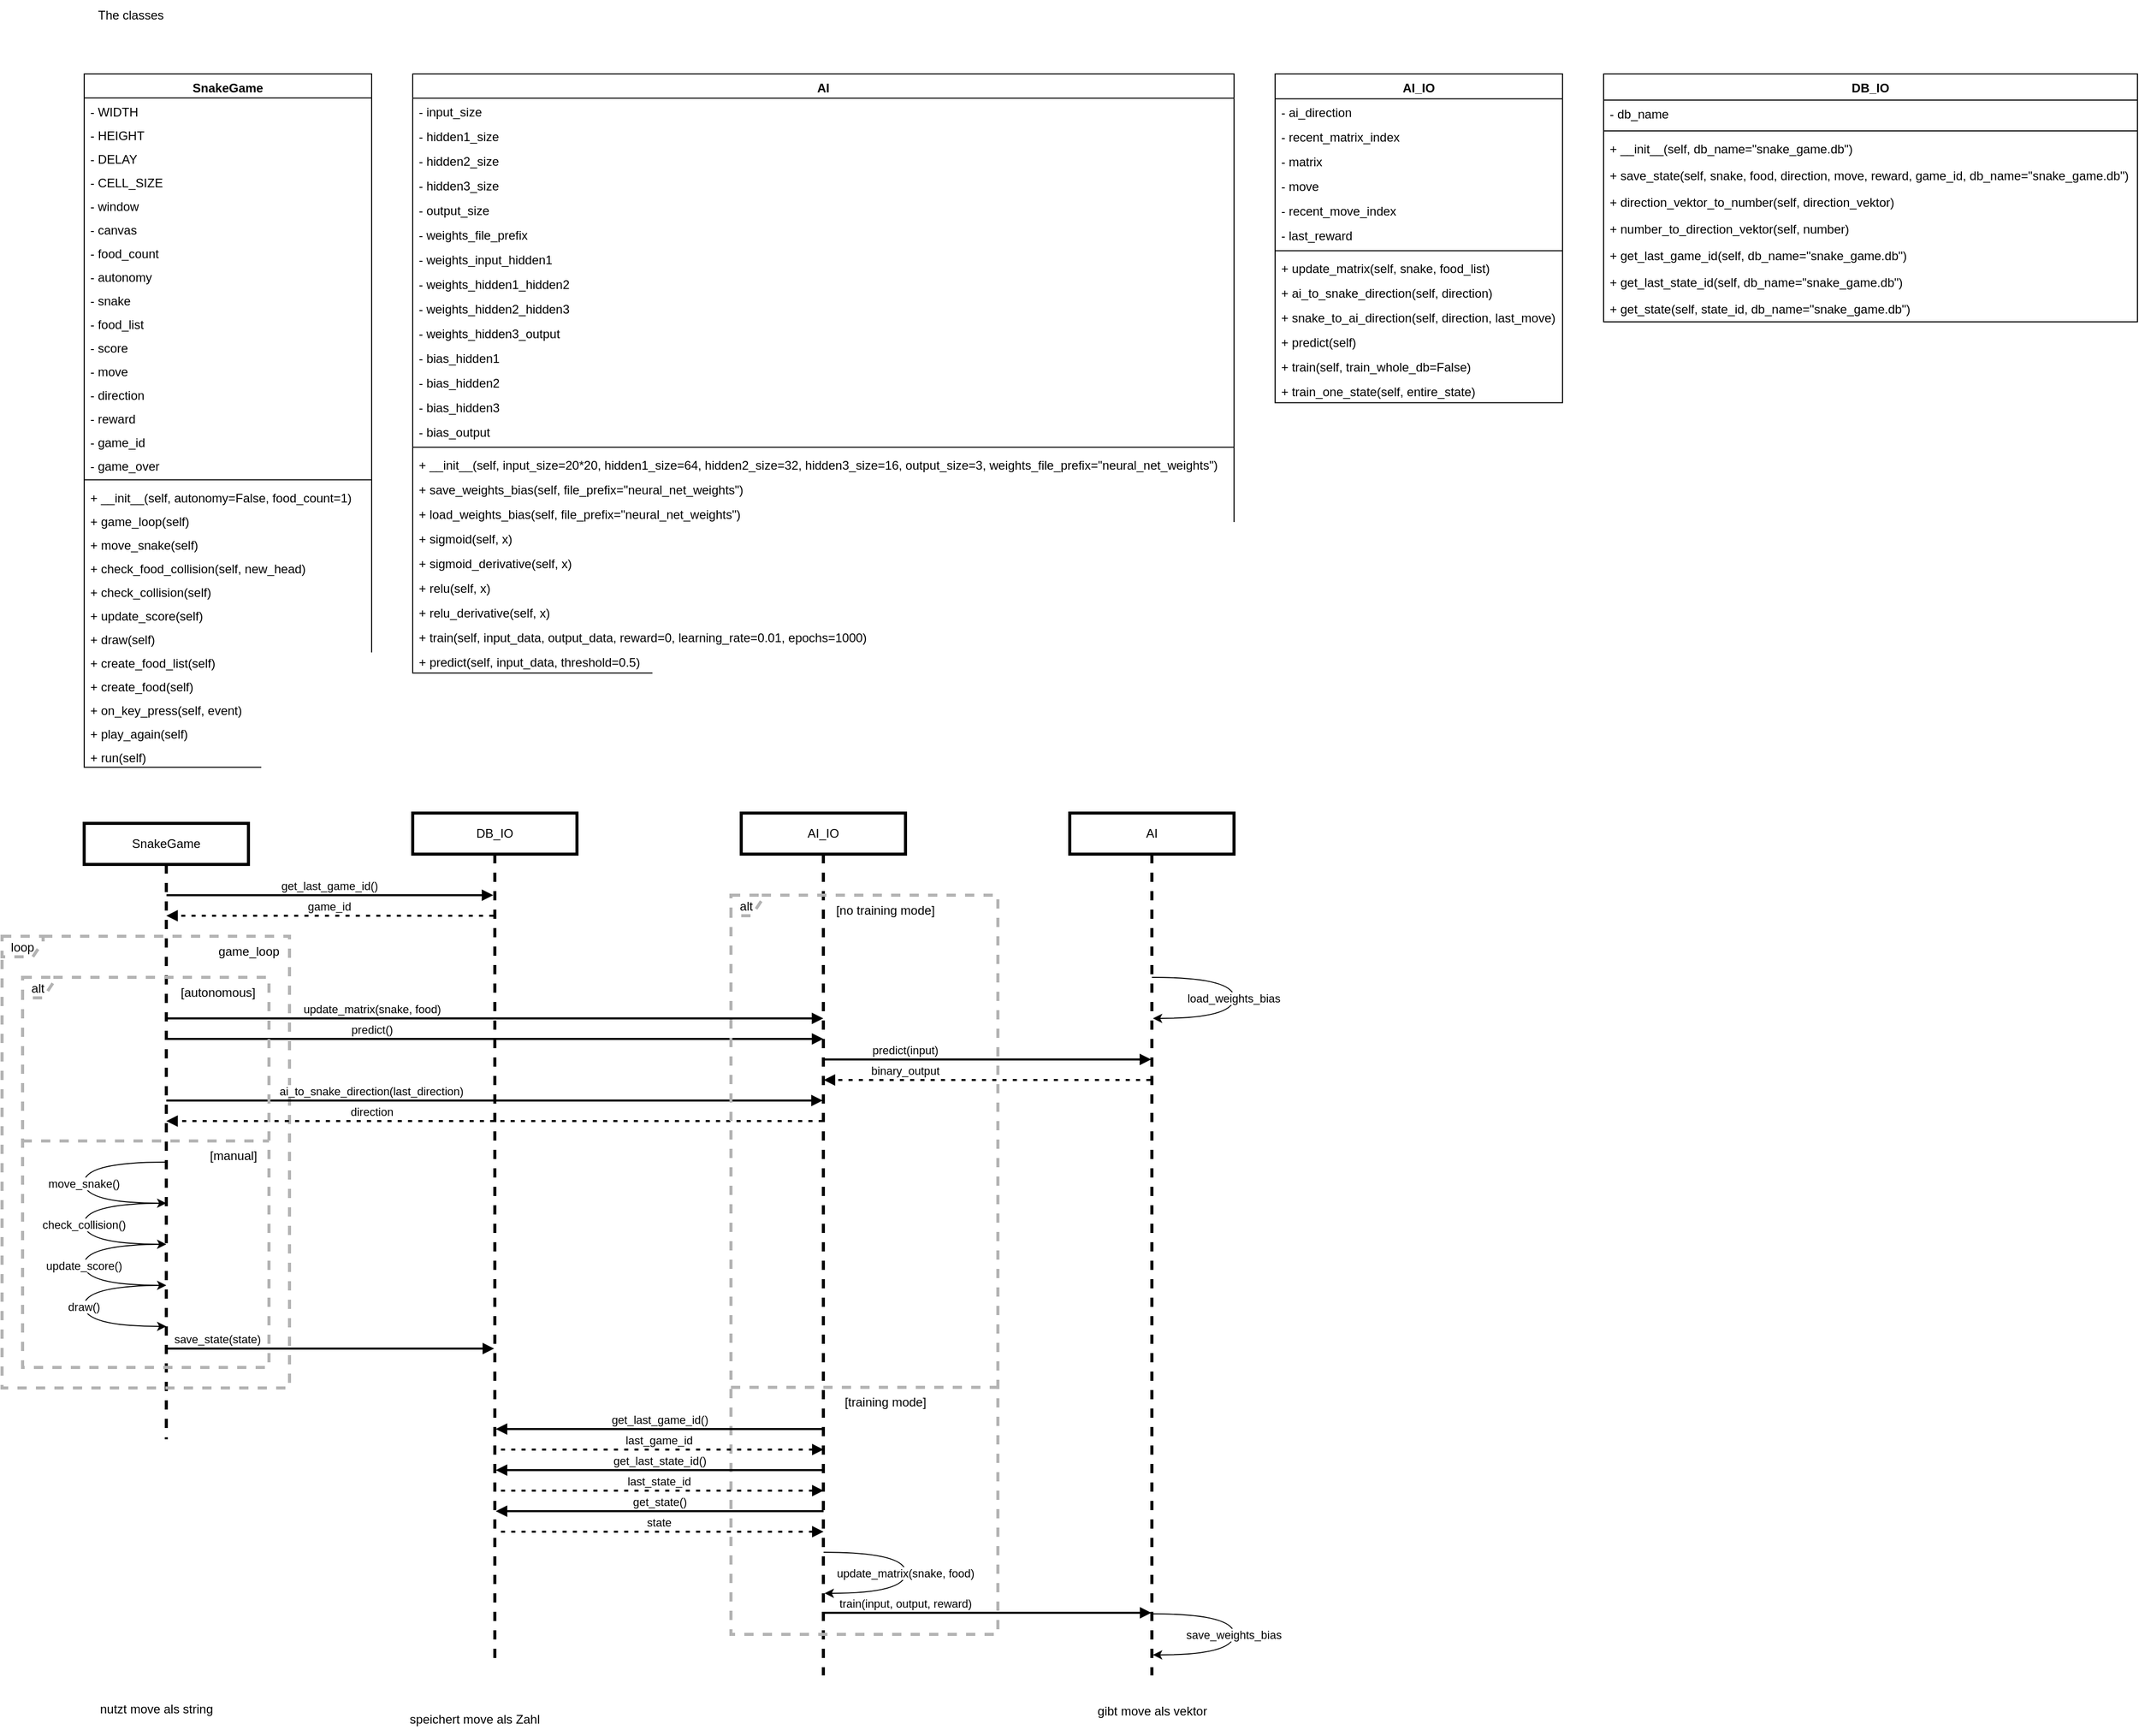<mxfile version="22.1.11" type="device">
  <diagram name="Seite-1" id="gXSheJtJWGZUuVAsQEZ-">
    <mxGraphModel dx="1875" dy="569" grid="1" gridSize="10" guides="1" tooltips="1" connect="1" arrows="1" fold="1" page="0" pageScale="1" pageWidth="827" pageHeight="1169" math="0" shadow="0">
      <root>
        <mxCell id="0" />
        <mxCell id="1" parent="0" />
        <mxCell id="kkujlkAoXYbxFfEsLOq8-10" value="SnakeGame" style="swimlane;fontStyle=1;align=center;verticalAlign=top;childLayout=stackLayout;horizontal=1;startSize=23.431;horizontalStack=0;resizeParent=1;resizeParentMax=0;resizeLast=0;collapsible=0;marginBottom=0;" vertex="1" parent="1">
          <mxGeometry x="280" y="560" width="280" height="675.431" as="geometry" />
        </mxCell>
        <mxCell id="kkujlkAoXYbxFfEsLOq8-11" value="- WIDTH" style="text;strokeColor=none;fillColor=none;align=left;verticalAlign=top;spacingLeft=4;spacingRight=4;overflow=hidden;rotatable=0;points=[[0,0.5],[1,0.5]];portConstraint=eastwest;" vertex="1" parent="kkujlkAoXYbxFfEsLOq8-10">
          <mxGeometry y="23.431" width="280" height="23" as="geometry" />
        </mxCell>
        <mxCell id="kkujlkAoXYbxFfEsLOq8-12" value="- HEIGHT" style="text;strokeColor=none;fillColor=none;align=left;verticalAlign=top;spacingLeft=4;spacingRight=4;overflow=hidden;rotatable=0;points=[[0,0.5],[1,0.5]];portConstraint=eastwest;" vertex="1" parent="kkujlkAoXYbxFfEsLOq8-10">
          <mxGeometry y="46.431" width="280" height="23" as="geometry" />
        </mxCell>
        <mxCell id="kkujlkAoXYbxFfEsLOq8-13" value="- DELAY" style="text;strokeColor=none;fillColor=none;align=left;verticalAlign=top;spacingLeft=4;spacingRight=4;overflow=hidden;rotatable=0;points=[[0,0.5],[1,0.5]];portConstraint=eastwest;" vertex="1" parent="kkujlkAoXYbxFfEsLOq8-10">
          <mxGeometry y="69.431" width="280" height="23" as="geometry" />
        </mxCell>
        <mxCell id="kkujlkAoXYbxFfEsLOq8-14" value="- CELL_SIZE" style="text;strokeColor=none;fillColor=none;align=left;verticalAlign=top;spacingLeft=4;spacingRight=4;overflow=hidden;rotatable=0;points=[[0,0.5],[1,0.5]];portConstraint=eastwest;" vertex="1" parent="kkujlkAoXYbxFfEsLOq8-10">
          <mxGeometry y="92.431" width="280" height="23" as="geometry" />
        </mxCell>
        <mxCell id="kkujlkAoXYbxFfEsLOq8-15" value="- window" style="text;strokeColor=none;fillColor=none;align=left;verticalAlign=top;spacingLeft=4;spacingRight=4;overflow=hidden;rotatable=0;points=[[0,0.5],[1,0.5]];portConstraint=eastwest;" vertex="1" parent="kkujlkAoXYbxFfEsLOq8-10">
          <mxGeometry y="115.431" width="280" height="23" as="geometry" />
        </mxCell>
        <mxCell id="kkujlkAoXYbxFfEsLOq8-16" value="- canvas" style="text;strokeColor=none;fillColor=none;align=left;verticalAlign=top;spacingLeft=4;spacingRight=4;overflow=hidden;rotatable=0;points=[[0,0.5],[1,0.5]];portConstraint=eastwest;" vertex="1" parent="kkujlkAoXYbxFfEsLOq8-10">
          <mxGeometry y="138.431" width="280" height="23" as="geometry" />
        </mxCell>
        <mxCell id="kkujlkAoXYbxFfEsLOq8-17" value="- food_count" style="text;strokeColor=none;fillColor=none;align=left;verticalAlign=top;spacingLeft=4;spacingRight=4;overflow=hidden;rotatable=0;points=[[0,0.5],[1,0.5]];portConstraint=eastwest;" vertex="1" parent="kkujlkAoXYbxFfEsLOq8-10">
          <mxGeometry y="161.431" width="280" height="23" as="geometry" />
        </mxCell>
        <mxCell id="kkujlkAoXYbxFfEsLOq8-18" value="- autonomy" style="text;strokeColor=none;fillColor=none;align=left;verticalAlign=top;spacingLeft=4;spacingRight=4;overflow=hidden;rotatable=0;points=[[0,0.5],[1,0.5]];portConstraint=eastwest;" vertex="1" parent="kkujlkAoXYbxFfEsLOq8-10">
          <mxGeometry y="184.431" width="280" height="23" as="geometry" />
        </mxCell>
        <mxCell id="kkujlkAoXYbxFfEsLOq8-19" value="- snake" style="text;strokeColor=none;fillColor=none;align=left;verticalAlign=top;spacingLeft=4;spacingRight=4;overflow=hidden;rotatable=0;points=[[0,0.5],[1,0.5]];portConstraint=eastwest;" vertex="1" parent="kkujlkAoXYbxFfEsLOq8-10">
          <mxGeometry y="207.431" width="280" height="23" as="geometry" />
        </mxCell>
        <mxCell id="kkujlkAoXYbxFfEsLOq8-20" value="- food_list" style="text;strokeColor=none;fillColor=none;align=left;verticalAlign=top;spacingLeft=4;spacingRight=4;overflow=hidden;rotatable=0;points=[[0,0.5],[1,0.5]];portConstraint=eastwest;" vertex="1" parent="kkujlkAoXYbxFfEsLOq8-10">
          <mxGeometry y="230.431" width="280" height="23" as="geometry" />
        </mxCell>
        <mxCell id="kkujlkAoXYbxFfEsLOq8-21" value="- score" style="text;strokeColor=none;fillColor=none;align=left;verticalAlign=top;spacingLeft=4;spacingRight=4;overflow=hidden;rotatable=0;points=[[0,0.5],[1,0.5]];portConstraint=eastwest;" vertex="1" parent="kkujlkAoXYbxFfEsLOq8-10">
          <mxGeometry y="253.431" width="280" height="23" as="geometry" />
        </mxCell>
        <mxCell id="kkujlkAoXYbxFfEsLOq8-22" value="- move" style="text;strokeColor=none;fillColor=none;align=left;verticalAlign=top;spacingLeft=4;spacingRight=4;overflow=hidden;rotatable=0;points=[[0,0.5],[1,0.5]];portConstraint=eastwest;" vertex="1" parent="kkujlkAoXYbxFfEsLOq8-10">
          <mxGeometry y="276.431" width="280" height="23" as="geometry" />
        </mxCell>
        <mxCell id="kkujlkAoXYbxFfEsLOq8-23" value="- direction" style="text;strokeColor=none;fillColor=none;align=left;verticalAlign=top;spacingLeft=4;spacingRight=4;overflow=hidden;rotatable=0;points=[[0,0.5],[1,0.5]];portConstraint=eastwest;" vertex="1" parent="kkujlkAoXYbxFfEsLOq8-10">
          <mxGeometry y="299.431" width="280" height="23" as="geometry" />
        </mxCell>
        <mxCell id="kkujlkAoXYbxFfEsLOq8-24" value="- reward" style="text;strokeColor=none;fillColor=none;align=left;verticalAlign=top;spacingLeft=4;spacingRight=4;overflow=hidden;rotatable=0;points=[[0,0.5],[1,0.5]];portConstraint=eastwest;" vertex="1" parent="kkujlkAoXYbxFfEsLOq8-10">
          <mxGeometry y="322.431" width="280" height="23" as="geometry" />
        </mxCell>
        <mxCell id="kkujlkAoXYbxFfEsLOq8-25" value="- game_id" style="text;strokeColor=none;fillColor=none;align=left;verticalAlign=top;spacingLeft=4;spacingRight=4;overflow=hidden;rotatable=0;points=[[0,0.5],[1,0.5]];portConstraint=eastwest;" vertex="1" parent="kkujlkAoXYbxFfEsLOq8-10">
          <mxGeometry y="345.431" width="280" height="23" as="geometry" />
        </mxCell>
        <mxCell id="kkujlkAoXYbxFfEsLOq8-26" value="- game_over" style="text;strokeColor=none;fillColor=none;align=left;verticalAlign=top;spacingLeft=4;spacingRight=4;overflow=hidden;rotatable=0;points=[[0,0.5],[1,0.5]];portConstraint=eastwest;" vertex="1" parent="kkujlkAoXYbxFfEsLOq8-10">
          <mxGeometry y="368.431" width="280" height="23" as="geometry" />
        </mxCell>
        <mxCell id="kkujlkAoXYbxFfEsLOq8-27" style="line;strokeWidth=1;fillColor=none;align=left;verticalAlign=middle;spacingTop=-1;spacingLeft=3;spacingRight=3;rotatable=0;labelPosition=right;points=[];portConstraint=eastwest;strokeColor=inherit;" vertex="1" parent="kkujlkAoXYbxFfEsLOq8-10">
          <mxGeometry y="391.431" width="280" height="8" as="geometry" />
        </mxCell>
        <mxCell id="kkujlkAoXYbxFfEsLOq8-28" value="+ __init__(self, autonomy=False, food_count=1)" style="text;strokeColor=none;fillColor=none;align=left;verticalAlign=top;spacingLeft=4;spacingRight=4;overflow=hidden;rotatable=0;points=[[0,0.5],[1,0.5]];portConstraint=eastwest;" vertex="1" parent="kkujlkAoXYbxFfEsLOq8-10">
          <mxGeometry y="399.431" width="280" height="23" as="geometry" />
        </mxCell>
        <mxCell id="kkujlkAoXYbxFfEsLOq8-29" value="+ game_loop(self)" style="text;strokeColor=none;fillColor=none;align=left;verticalAlign=top;spacingLeft=4;spacingRight=4;overflow=hidden;rotatable=0;points=[[0,0.5],[1,0.5]];portConstraint=eastwest;" vertex="1" parent="kkujlkAoXYbxFfEsLOq8-10">
          <mxGeometry y="422.431" width="280" height="23" as="geometry" />
        </mxCell>
        <mxCell id="kkujlkAoXYbxFfEsLOq8-30" value="+ move_snake(self)" style="text;strokeColor=none;fillColor=none;align=left;verticalAlign=top;spacingLeft=4;spacingRight=4;overflow=hidden;rotatable=0;points=[[0,0.5],[1,0.5]];portConstraint=eastwest;" vertex="1" parent="kkujlkAoXYbxFfEsLOq8-10">
          <mxGeometry y="445.431" width="280" height="23" as="geometry" />
        </mxCell>
        <mxCell id="kkujlkAoXYbxFfEsLOq8-31" value="+ check_food_collision(self, new_head)" style="text;strokeColor=none;fillColor=none;align=left;verticalAlign=top;spacingLeft=4;spacingRight=4;overflow=hidden;rotatable=0;points=[[0,0.5],[1,0.5]];portConstraint=eastwest;" vertex="1" parent="kkujlkAoXYbxFfEsLOq8-10">
          <mxGeometry y="468.431" width="280" height="23" as="geometry" />
        </mxCell>
        <mxCell id="kkujlkAoXYbxFfEsLOq8-32" value="+ check_collision(self)" style="text;strokeColor=none;fillColor=none;align=left;verticalAlign=top;spacingLeft=4;spacingRight=4;overflow=hidden;rotatable=0;points=[[0,0.5],[1,0.5]];portConstraint=eastwest;" vertex="1" parent="kkujlkAoXYbxFfEsLOq8-10">
          <mxGeometry y="491.431" width="280" height="23" as="geometry" />
        </mxCell>
        <mxCell id="kkujlkAoXYbxFfEsLOq8-33" value="+ update_score(self)" style="text;strokeColor=none;fillColor=none;align=left;verticalAlign=top;spacingLeft=4;spacingRight=4;overflow=hidden;rotatable=0;points=[[0,0.5],[1,0.5]];portConstraint=eastwest;" vertex="1" parent="kkujlkAoXYbxFfEsLOq8-10">
          <mxGeometry y="514.431" width="280" height="23" as="geometry" />
        </mxCell>
        <mxCell id="kkujlkAoXYbxFfEsLOq8-34" value="+ draw(self)" style="text;strokeColor=none;fillColor=none;align=left;verticalAlign=top;spacingLeft=4;spacingRight=4;overflow=hidden;rotatable=0;points=[[0,0.5],[1,0.5]];portConstraint=eastwest;" vertex="1" parent="kkujlkAoXYbxFfEsLOq8-10">
          <mxGeometry y="537.431" width="280" height="23" as="geometry" />
        </mxCell>
        <mxCell id="kkujlkAoXYbxFfEsLOq8-35" value="+ create_food_list(self)" style="text;strokeColor=none;fillColor=none;align=left;verticalAlign=top;spacingLeft=4;spacingRight=4;overflow=hidden;rotatable=0;points=[[0,0.5],[1,0.5]];portConstraint=eastwest;" vertex="1" parent="kkujlkAoXYbxFfEsLOq8-10">
          <mxGeometry y="560.431" width="280" height="23" as="geometry" />
        </mxCell>
        <mxCell id="kkujlkAoXYbxFfEsLOq8-36" value="+ create_food(self)" style="text;strokeColor=none;fillColor=none;align=left;verticalAlign=top;spacingLeft=4;spacingRight=4;overflow=hidden;rotatable=0;points=[[0,0.5],[1,0.5]];portConstraint=eastwest;" vertex="1" parent="kkujlkAoXYbxFfEsLOq8-10">
          <mxGeometry y="583.431" width="280" height="23" as="geometry" />
        </mxCell>
        <mxCell id="kkujlkAoXYbxFfEsLOq8-37" value="+ on_key_press(self, event)" style="text;strokeColor=none;fillColor=none;align=left;verticalAlign=top;spacingLeft=4;spacingRight=4;overflow=hidden;rotatable=0;points=[[0,0.5],[1,0.5]];portConstraint=eastwest;" vertex="1" parent="kkujlkAoXYbxFfEsLOq8-10">
          <mxGeometry y="606.431" width="280" height="23" as="geometry" />
        </mxCell>
        <mxCell id="kkujlkAoXYbxFfEsLOq8-38" value="+ play_again(self)" style="text;strokeColor=none;fillColor=none;align=left;verticalAlign=top;spacingLeft=4;spacingRight=4;overflow=hidden;rotatable=0;points=[[0,0.5],[1,0.5]];portConstraint=eastwest;" vertex="1" parent="kkujlkAoXYbxFfEsLOq8-10">
          <mxGeometry y="629.431" width="280" height="23" as="geometry" />
        </mxCell>
        <mxCell id="kkujlkAoXYbxFfEsLOq8-39" value="+ run(self)" style="text;strokeColor=none;fillColor=none;align=left;verticalAlign=top;spacingLeft=4;spacingRight=4;overflow=hidden;rotatable=0;points=[[0,0.5],[1,0.5]];portConstraint=eastwest;" vertex="1" parent="kkujlkAoXYbxFfEsLOq8-10">
          <mxGeometry y="652.431" width="280" height="23" as="geometry" />
        </mxCell>
        <mxCell id="kkujlkAoXYbxFfEsLOq8-40" value="AI" style="swimlane;fontStyle=1;align=center;verticalAlign=top;childLayout=stackLayout;horizontal=1;startSize=23.625;horizontalStack=0;resizeParent=1;resizeParentMax=0;resizeLast=0;collapsible=0;marginBottom=0;" vertex="1" parent="1">
          <mxGeometry x="600" y="560" width="800" height="583.625" as="geometry" />
        </mxCell>
        <mxCell id="kkujlkAoXYbxFfEsLOq8-41" value="- input_size" style="text;strokeColor=none;fillColor=none;align=left;verticalAlign=top;spacingLeft=4;spacingRight=4;overflow=hidden;rotatable=0;points=[[0,0.5],[1,0.5]];portConstraint=eastwest;" vertex="1" parent="kkujlkAoXYbxFfEsLOq8-40">
          <mxGeometry y="23.625" width="800" height="24" as="geometry" />
        </mxCell>
        <mxCell id="kkujlkAoXYbxFfEsLOq8-42" value="- hidden1_size" style="text;strokeColor=none;fillColor=none;align=left;verticalAlign=top;spacingLeft=4;spacingRight=4;overflow=hidden;rotatable=0;points=[[0,0.5],[1,0.5]];portConstraint=eastwest;" vertex="1" parent="kkujlkAoXYbxFfEsLOq8-40">
          <mxGeometry y="47.625" width="800" height="24" as="geometry" />
        </mxCell>
        <mxCell id="kkujlkAoXYbxFfEsLOq8-43" value="- hidden2_size" style="text;strokeColor=none;fillColor=none;align=left;verticalAlign=top;spacingLeft=4;spacingRight=4;overflow=hidden;rotatable=0;points=[[0,0.5],[1,0.5]];portConstraint=eastwest;" vertex="1" parent="kkujlkAoXYbxFfEsLOq8-40">
          <mxGeometry y="71.625" width="800" height="24" as="geometry" />
        </mxCell>
        <mxCell id="kkujlkAoXYbxFfEsLOq8-44" value="- hidden3_size" style="text;strokeColor=none;fillColor=none;align=left;verticalAlign=top;spacingLeft=4;spacingRight=4;overflow=hidden;rotatable=0;points=[[0,0.5],[1,0.5]];portConstraint=eastwest;" vertex="1" parent="kkujlkAoXYbxFfEsLOq8-40">
          <mxGeometry y="95.625" width="800" height="24" as="geometry" />
        </mxCell>
        <mxCell id="kkujlkAoXYbxFfEsLOq8-45" value="- output_size" style="text;strokeColor=none;fillColor=none;align=left;verticalAlign=top;spacingLeft=4;spacingRight=4;overflow=hidden;rotatable=0;points=[[0,0.5],[1,0.5]];portConstraint=eastwest;" vertex="1" parent="kkujlkAoXYbxFfEsLOq8-40">
          <mxGeometry y="119.625" width="800" height="24" as="geometry" />
        </mxCell>
        <mxCell id="kkujlkAoXYbxFfEsLOq8-46" value="- weights_file_prefix" style="text;strokeColor=none;fillColor=none;align=left;verticalAlign=top;spacingLeft=4;spacingRight=4;overflow=hidden;rotatable=0;points=[[0,0.5],[1,0.5]];portConstraint=eastwest;" vertex="1" parent="kkujlkAoXYbxFfEsLOq8-40">
          <mxGeometry y="143.625" width="800" height="24" as="geometry" />
        </mxCell>
        <mxCell id="kkujlkAoXYbxFfEsLOq8-47" value="- weights_input_hidden1" style="text;strokeColor=none;fillColor=none;align=left;verticalAlign=top;spacingLeft=4;spacingRight=4;overflow=hidden;rotatable=0;points=[[0,0.5],[1,0.5]];portConstraint=eastwest;" vertex="1" parent="kkujlkAoXYbxFfEsLOq8-40">
          <mxGeometry y="167.625" width="800" height="24" as="geometry" />
        </mxCell>
        <mxCell id="kkujlkAoXYbxFfEsLOq8-48" value="- weights_hidden1_hidden2" style="text;strokeColor=none;fillColor=none;align=left;verticalAlign=top;spacingLeft=4;spacingRight=4;overflow=hidden;rotatable=0;points=[[0,0.5],[1,0.5]];portConstraint=eastwest;" vertex="1" parent="kkujlkAoXYbxFfEsLOq8-40">
          <mxGeometry y="191.625" width="800" height="24" as="geometry" />
        </mxCell>
        <mxCell id="kkujlkAoXYbxFfEsLOq8-49" value="- weights_hidden2_hidden3" style="text;strokeColor=none;fillColor=none;align=left;verticalAlign=top;spacingLeft=4;spacingRight=4;overflow=hidden;rotatable=0;points=[[0,0.5],[1,0.5]];portConstraint=eastwest;" vertex="1" parent="kkujlkAoXYbxFfEsLOq8-40">
          <mxGeometry y="215.625" width="800" height="24" as="geometry" />
        </mxCell>
        <mxCell id="kkujlkAoXYbxFfEsLOq8-50" value="- weights_hidden3_output" style="text;strokeColor=none;fillColor=none;align=left;verticalAlign=top;spacingLeft=4;spacingRight=4;overflow=hidden;rotatable=0;points=[[0,0.5],[1,0.5]];portConstraint=eastwest;" vertex="1" parent="kkujlkAoXYbxFfEsLOq8-40">
          <mxGeometry y="239.625" width="800" height="24" as="geometry" />
        </mxCell>
        <mxCell id="kkujlkAoXYbxFfEsLOq8-51" value="- bias_hidden1" style="text;strokeColor=none;fillColor=none;align=left;verticalAlign=top;spacingLeft=4;spacingRight=4;overflow=hidden;rotatable=0;points=[[0,0.5],[1,0.5]];portConstraint=eastwest;" vertex="1" parent="kkujlkAoXYbxFfEsLOq8-40">
          <mxGeometry y="263.625" width="800" height="24" as="geometry" />
        </mxCell>
        <mxCell id="kkujlkAoXYbxFfEsLOq8-52" value="- bias_hidden2" style="text;strokeColor=none;fillColor=none;align=left;verticalAlign=top;spacingLeft=4;spacingRight=4;overflow=hidden;rotatable=0;points=[[0,0.5],[1,0.5]];portConstraint=eastwest;" vertex="1" parent="kkujlkAoXYbxFfEsLOq8-40">
          <mxGeometry y="287.625" width="800" height="24" as="geometry" />
        </mxCell>
        <mxCell id="kkujlkAoXYbxFfEsLOq8-53" value="- bias_hidden3" style="text;strokeColor=none;fillColor=none;align=left;verticalAlign=top;spacingLeft=4;spacingRight=4;overflow=hidden;rotatable=0;points=[[0,0.5],[1,0.5]];portConstraint=eastwest;" vertex="1" parent="kkujlkAoXYbxFfEsLOq8-40">
          <mxGeometry y="311.625" width="800" height="24" as="geometry" />
        </mxCell>
        <mxCell id="kkujlkAoXYbxFfEsLOq8-54" value="- bias_output" style="text;strokeColor=none;fillColor=none;align=left;verticalAlign=top;spacingLeft=4;spacingRight=4;overflow=hidden;rotatable=0;points=[[0,0.5],[1,0.5]];portConstraint=eastwest;" vertex="1" parent="kkujlkAoXYbxFfEsLOq8-40">
          <mxGeometry y="335.625" width="800" height="24" as="geometry" />
        </mxCell>
        <mxCell id="kkujlkAoXYbxFfEsLOq8-55" style="line;strokeWidth=1;fillColor=none;align=left;verticalAlign=middle;spacingTop=-1;spacingLeft=3;spacingRight=3;rotatable=0;labelPosition=right;points=[];portConstraint=eastwest;strokeColor=inherit;" vertex="1" parent="kkujlkAoXYbxFfEsLOq8-40">
          <mxGeometry y="359.625" width="800" height="8" as="geometry" />
        </mxCell>
        <mxCell id="kkujlkAoXYbxFfEsLOq8-56" value="+ __init__(self, input_size=20*20, hidden1_size=64, hidden2_size=32, hidden3_size=16, output_size=3, weights_file_prefix=&quot;neural_net_weights&quot;)" style="text;strokeColor=none;fillColor=none;align=left;verticalAlign=top;spacingLeft=4;spacingRight=4;overflow=hidden;rotatable=0;points=[[0,0.5],[1,0.5]];portConstraint=eastwest;" vertex="1" parent="kkujlkAoXYbxFfEsLOq8-40">
          <mxGeometry y="367.625" width="800" height="24" as="geometry" />
        </mxCell>
        <mxCell id="kkujlkAoXYbxFfEsLOq8-57" value="+ save_weights_bias(self, file_prefix=&quot;neural_net_weights&quot;)" style="text;strokeColor=none;fillColor=none;align=left;verticalAlign=top;spacingLeft=4;spacingRight=4;overflow=hidden;rotatable=0;points=[[0,0.5],[1,0.5]];portConstraint=eastwest;" vertex="1" parent="kkujlkAoXYbxFfEsLOq8-40">
          <mxGeometry y="391.625" width="800" height="24" as="geometry" />
        </mxCell>
        <mxCell id="kkujlkAoXYbxFfEsLOq8-58" value="+ load_weights_bias(self, file_prefix=&quot;neural_net_weights&quot;)" style="text;strokeColor=none;fillColor=none;align=left;verticalAlign=top;spacingLeft=4;spacingRight=4;overflow=hidden;rotatable=0;points=[[0,0.5],[1,0.5]];portConstraint=eastwest;" vertex="1" parent="kkujlkAoXYbxFfEsLOq8-40">
          <mxGeometry y="415.625" width="800" height="24" as="geometry" />
        </mxCell>
        <mxCell id="kkujlkAoXYbxFfEsLOq8-59" value="+ sigmoid(self, x)" style="text;strokeColor=none;fillColor=none;align=left;verticalAlign=top;spacingLeft=4;spacingRight=4;overflow=hidden;rotatable=0;points=[[0,0.5],[1,0.5]];portConstraint=eastwest;" vertex="1" parent="kkujlkAoXYbxFfEsLOq8-40">
          <mxGeometry y="439.625" width="800" height="24" as="geometry" />
        </mxCell>
        <mxCell id="kkujlkAoXYbxFfEsLOq8-60" value="+ sigmoid_derivative(self, x)" style="text;strokeColor=none;fillColor=none;align=left;verticalAlign=top;spacingLeft=4;spacingRight=4;overflow=hidden;rotatable=0;points=[[0,0.5],[1,0.5]];portConstraint=eastwest;" vertex="1" parent="kkujlkAoXYbxFfEsLOq8-40">
          <mxGeometry y="463.625" width="800" height="24" as="geometry" />
        </mxCell>
        <mxCell id="kkujlkAoXYbxFfEsLOq8-61" value="+ relu(self, x)" style="text;strokeColor=none;fillColor=none;align=left;verticalAlign=top;spacingLeft=4;spacingRight=4;overflow=hidden;rotatable=0;points=[[0,0.5],[1,0.5]];portConstraint=eastwest;" vertex="1" parent="kkujlkAoXYbxFfEsLOq8-40">
          <mxGeometry y="487.625" width="800" height="24" as="geometry" />
        </mxCell>
        <mxCell id="kkujlkAoXYbxFfEsLOq8-62" value="+ relu_derivative(self, x)" style="text;strokeColor=none;fillColor=none;align=left;verticalAlign=top;spacingLeft=4;spacingRight=4;overflow=hidden;rotatable=0;points=[[0,0.5],[1,0.5]];portConstraint=eastwest;" vertex="1" parent="kkujlkAoXYbxFfEsLOq8-40">
          <mxGeometry y="511.625" width="800" height="24" as="geometry" />
        </mxCell>
        <mxCell id="kkujlkAoXYbxFfEsLOq8-63" value="+ train(self, input_data, output_data, reward=0, learning_rate=0.01, epochs=1000)" style="text;strokeColor=none;fillColor=none;align=left;verticalAlign=top;spacingLeft=4;spacingRight=4;overflow=hidden;rotatable=0;points=[[0,0.5],[1,0.5]];portConstraint=eastwest;" vertex="1" parent="kkujlkAoXYbxFfEsLOq8-40">
          <mxGeometry y="535.625" width="800" height="24" as="geometry" />
        </mxCell>
        <mxCell id="kkujlkAoXYbxFfEsLOq8-64" value="+ predict(self, input_data, threshold=0.5)" style="text;strokeColor=none;fillColor=none;align=left;verticalAlign=top;spacingLeft=4;spacingRight=4;overflow=hidden;rotatable=0;points=[[0,0.5],[1,0.5]];portConstraint=eastwest;" vertex="1" parent="kkujlkAoXYbxFfEsLOq8-40">
          <mxGeometry y="559.625" width="800" height="24" as="geometry" />
        </mxCell>
        <mxCell id="kkujlkAoXYbxFfEsLOq8-65" value="AI_IO" style="swimlane;fontStyle=1;align=center;verticalAlign=top;childLayout=stackLayout;horizontal=1;startSize=24.188;horizontalStack=0;resizeParent=1;resizeParentMax=0;resizeLast=0;collapsible=0;marginBottom=0;" vertex="1" parent="1">
          <mxGeometry x="1440" y="560" width="280" height="320.188" as="geometry" />
        </mxCell>
        <mxCell id="kkujlkAoXYbxFfEsLOq8-66" value="- ai_direction" style="text;strokeColor=none;fillColor=none;align=left;verticalAlign=top;spacingLeft=4;spacingRight=4;overflow=hidden;rotatable=0;points=[[0,0.5],[1,0.5]];portConstraint=eastwest;" vertex="1" parent="kkujlkAoXYbxFfEsLOq8-65">
          <mxGeometry y="24.188" width="280" height="24" as="geometry" />
        </mxCell>
        <mxCell id="kkujlkAoXYbxFfEsLOq8-67" value="- recent_matrix_index" style="text;strokeColor=none;fillColor=none;align=left;verticalAlign=top;spacingLeft=4;spacingRight=4;overflow=hidden;rotatable=0;points=[[0,0.5],[1,0.5]];portConstraint=eastwest;" vertex="1" parent="kkujlkAoXYbxFfEsLOq8-65">
          <mxGeometry y="48.188" width="280" height="24" as="geometry" />
        </mxCell>
        <mxCell id="kkujlkAoXYbxFfEsLOq8-68" value="- matrix" style="text;strokeColor=none;fillColor=none;align=left;verticalAlign=top;spacingLeft=4;spacingRight=4;overflow=hidden;rotatable=0;points=[[0,0.5],[1,0.5]];portConstraint=eastwest;" vertex="1" parent="kkujlkAoXYbxFfEsLOq8-65">
          <mxGeometry y="72.188" width="280" height="24" as="geometry" />
        </mxCell>
        <mxCell id="kkujlkAoXYbxFfEsLOq8-69" value="- move" style="text;strokeColor=none;fillColor=none;align=left;verticalAlign=top;spacingLeft=4;spacingRight=4;overflow=hidden;rotatable=0;points=[[0,0.5],[1,0.5]];portConstraint=eastwest;" vertex="1" parent="kkujlkAoXYbxFfEsLOq8-65">
          <mxGeometry y="96.188" width="280" height="24" as="geometry" />
        </mxCell>
        <mxCell id="kkujlkAoXYbxFfEsLOq8-70" value="- recent_move_index" style="text;strokeColor=none;fillColor=none;align=left;verticalAlign=top;spacingLeft=4;spacingRight=4;overflow=hidden;rotatable=0;points=[[0,0.5],[1,0.5]];portConstraint=eastwest;" vertex="1" parent="kkujlkAoXYbxFfEsLOq8-65">
          <mxGeometry y="120.188" width="280" height="24" as="geometry" />
        </mxCell>
        <mxCell id="kkujlkAoXYbxFfEsLOq8-71" value="- last_reward" style="text;strokeColor=none;fillColor=none;align=left;verticalAlign=top;spacingLeft=4;spacingRight=4;overflow=hidden;rotatable=0;points=[[0,0.5],[1,0.5]];portConstraint=eastwest;" vertex="1" parent="kkujlkAoXYbxFfEsLOq8-65">
          <mxGeometry y="144.188" width="280" height="24" as="geometry" />
        </mxCell>
        <mxCell id="kkujlkAoXYbxFfEsLOq8-72" style="line;strokeWidth=1;fillColor=none;align=left;verticalAlign=middle;spacingTop=-1;spacingLeft=3;spacingRight=3;rotatable=0;labelPosition=right;points=[];portConstraint=eastwest;strokeColor=inherit;" vertex="1" parent="kkujlkAoXYbxFfEsLOq8-65">
          <mxGeometry y="168.188" width="280" height="8" as="geometry" />
        </mxCell>
        <mxCell id="kkujlkAoXYbxFfEsLOq8-73" value="+ update_matrix(self, snake, food_list)" style="text;strokeColor=none;fillColor=none;align=left;verticalAlign=top;spacingLeft=4;spacingRight=4;overflow=hidden;rotatable=0;points=[[0,0.5],[1,0.5]];portConstraint=eastwest;" vertex="1" parent="kkujlkAoXYbxFfEsLOq8-65">
          <mxGeometry y="176.188" width="280" height="24" as="geometry" />
        </mxCell>
        <mxCell id="kkujlkAoXYbxFfEsLOq8-75" value="+ ai_to_snake_direction(self, direction)" style="text;strokeColor=none;fillColor=none;align=left;verticalAlign=top;spacingLeft=4;spacingRight=4;overflow=hidden;rotatable=0;points=[[0,0.5],[1,0.5]];portConstraint=eastwest;" vertex="1" parent="kkujlkAoXYbxFfEsLOq8-65">
          <mxGeometry y="200.188" width="280" height="24" as="geometry" />
        </mxCell>
        <mxCell id="kkujlkAoXYbxFfEsLOq8-76" value="+ snake_to_ai_direction(self, direction, last_move)" style="text;strokeColor=none;fillColor=none;align=left;verticalAlign=top;spacingLeft=4;spacingRight=4;overflow=hidden;rotatable=0;points=[[0,0.5],[1,0.5]];portConstraint=eastwest;" vertex="1" parent="kkujlkAoXYbxFfEsLOq8-65">
          <mxGeometry y="224.188" width="280" height="24" as="geometry" />
        </mxCell>
        <mxCell id="kkujlkAoXYbxFfEsLOq8-79" value="+ predict(self)" style="text;strokeColor=none;fillColor=none;align=left;verticalAlign=top;spacingLeft=4;spacingRight=4;overflow=hidden;rotatable=0;points=[[0,0.5],[1,0.5]];portConstraint=eastwest;" vertex="1" parent="kkujlkAoXYbxFfEsLOq8-65">
          <mxGeometry y="248.188" width="280" height="24" as="geometry" />
        </mxCell>
        <mxCell id="kkujlkAoXYbxFfEsLOq8-80" value="+ train(self, train_whole_db=False)" style="text;strokeColor=none;fillColor=none;align=left;verticalAlign=top;spacingLeft=4;spacingRight=4;overflow=hidden;rotatable=0;points=[[0,0.5],[1,0.5]];portConstraint=eastwest;" vertex="1" parent="kkujlkAoXYbxFfEsLOq8-65">
          <mxGeometry y="272.188" width="280" height="24" as="geometry" />
        </mxCell>
        <mxCell id="kkujlkAoXYbxFfEsLOq8-81" value="+ train_one_state(self, entire_state)" style="text;strokeColor=none;fillColor=none;align=left;verticalAlign=top;spacingLeft=4;spacingRight=4;overflow=hidden;rotatable=0;points=[[0,0.5],[1,0.5]];portConstraint=eastwest;" vertex="1" parent="kkujlkAoXYbxFfEsLOq8-65">
          <mxGeometry y="296.188" width="280" height="24" as="geometry" />
        </mxCell>
        <mxCell id="kkujlkAoXYbxFfEsLOq8-82" value="DB_IO" style="swimlane;fontStyle=1;align=center;verticalAlign=top;childLayout=stackLayout;horizontal=1;startSize=25.5;horizontalStack=0;resizeParent=1;resizeParentMax=0;resizeLast=0;collapsible=0;marginBottom=0;" vertex="1" parent="1">
          <mxGeometry x="1760" y="560" width="520" height="241.5" as="geometry" />
        </mxCell>
        <mxCell id="kkujlkAoXYbxFfEsLOq8-83" value="- db_name" style="text;strokeColor=none;fillColor=none;align=left;verticalAlign=top;spacingLeft=4;spacingRight=4;overflow=hidden;rotatable=0;points=[[0,0.5],[1,0.5]];portConstraint=eastwest;" vertex="1" parent="kkujlkAoXYbxFfEsLOq8-82">
          <mxGeometry y="25.5" width="520" height="26" as="geometry" />
        </mxCell>
        <mxCell id="kkujlkAoXYbxFfEsLOq8-84" style="line;strokeWidth=1;fillColor=none;align=left;verticalAlign=middle;spacingTop=-1;spacingLeft=3;spacingRight=3;rotatable=0;labelPosition=right;points=[];portConstraint=eastwest;strokeColor=inherit;" vertex="1" parent="kkujlkAoXYbxFfEsLOq8-82">
          <mxGeometry y="51.5" width="520" height="8" as="geometry" />
        </mxCell>
        <mxCell id="kkujlkAoXYbxFfEsLOq8-85" value="+ __init__(self, db_name=&quot;snake_game.db&quot;)" style="text;strokeColor=none;fillColor=none;align=left;verticalAlign=top;spacingLeft=4;spacingRight=4;overflow=hidden;rotatable=0;points=[[0,0.5],[1,0.5]];portConstraint=eastwest;" vertex="1" parent="kkujlkAoXYbxFfEsLOq8-82">
          <mxGeometry y="59.5" width="520" height="26" as="geometry" />
        </mxCell>
        <mxCell id="kkujlkAoXYbxFfEsLOq8-86" value="+ save_state(self, snake, food, direction, move, reward, game_id, db_name=&quot;snake_game.db&quot;)" style="text;strokeColor=none;fillColor=none;align=left;verticalAlign=top;spacingLeft=4;spacingRight=4;overflow=hidden;rotatable=0;points=[[0,0.5],[1,0.5]];portConstraint=eastwest;" vertex="1" parent="kkujlkAoXYbxFfEsLOq8-82">
          <mxGeometry y="85.5" width="520" height="26" as="geometry" />
        </mxCell>
        <mxCell id="kkujlkAoXYbxFfEsLOq8-87" value="+ direction_vektor_to_number(self, direction_vektor)" style="text;strokeColor=none;fillColor=none;align=left;verticalAlign=top;spacingLeft=4;spacingRight=4;overflow=hidden;rotatable=0;points=[[0,0.5],[1,0.5]];portConstraint=eastwest;" vertex="1" parent="kkujlkAoXYbxFfEsLOq8-82">
          <mxGeometry y="111.5" width="520" height="26" as="geometry" />
        </mxCell>
        <mxCell id="kkujlkAoXYbxFfEsLOq8-88" value="+ number_to_direction_vektor(self, number)" style="text;strokeColor=none;fillColor=none;align=left;verticalAlign=top;spacingLeft=4;spacingRight=4;overflow=hidden;rotatable=0;points=[[0,0.5],[1,0.5]];portConstraint=eastwest;" vertex="1" parent="kkujlkAoXYbxFfEsLOq8-82">
          <mxGeometry y="137.5" width="520" height="26" as="geometry" />
        </mxCell>
        <mxCell id="kkujlkAoXYbxFfEsLOq8-89" value="+ get_last_game_id(self, db_name=&quot;snake_game.db&quot;)" style="text;strokeColor=none;fillColor=none;align=left;verticalAlign=top;spacingLeft=4;spacingRight=4;overflow=hidden;rotatable=0;points=[[0,0.5],[1,0.5]];portConstraint=eastwest;" vertex="1" parent="kkujlkAoXYbxFfEsLOq8-82">
          <mxGeometry y="163.5" width="520" height="26" as="geometry" />
        </mxCell>
        <mxCell id="kkujlkAoXYbxFfEsLOq8-90" value="+ get_last_state_id(self, db_name=&quot;snake_game.db&quot;)" style="text;strokeColor=none;fillColor=none;align=left;verticalAlign=top;spacingLeft=4;spacingRight=4;overflow=hidden;rotatable=0;points=[[0,0.5],[1,0.5]];portConstraint=eastwest;" vertex="1" parent="kkujlkAoXYbxFfEsLOq8-82">
          <mxGeometry y="189.5" width="520" height="26" as="geometry" />
        </mxCell>
        <mxCell id="kkujlkAoXYbxFfEsLOq8-91" value="+ get_state(self, state_id, db_name=&quot;snake_game.db&quot;)" style="text;strokeColor=none;fillColor=none;align=left;verticalAlign=top;spacingLeft=4;spacingRight=4;overflow=hidden;rotatable=0;points=[[0,0.5],[1,0.5]];portConstraint=eastwest;" vertex="1" parent="kkujlkAoXYbxFfEsLOq8-82">
          <mxGeometry y="215.5" width="520" height="26" as="geometry" />
        </mxCell>
        <mxCell id="kkujlkAoXYbxFfEsLOq8-92" value="The classes" style="text;html=1;align=center;verticalAlign=middle;resizable=0;points=[];autosize=1;strokeColor=none;fillColor=none;" vertex="1" parent="1">
          <mxGeometry x="280" y="488" width="90" height="30" as="geometry" />
        </mxCell>
        <mxCell id="kkujlkAoXYbxFfEsLOq8-93" value="SnakeGame" style="shape=umlLifeline;perimeter=lifelinePerimeter;whiteSpace=wrap;container=1;dropTarget=0;collapsible=0;recursiveResize=0;outlineConnect=0;portConstraint=eastwest;newEdgeStyle={&quot;edgeStyle&quot;:&quot;elbowEdgeStyle&quot;,&quot;elbow&quot;:&quot;vertical&quot;,&quot;curved&quot;:0,&quot;rounded&quot;:0};size=40;strokeWidth=3;" vertex="1" parent="1">
          <mxGeometry x="280" y="1290" width="160" height="600" as="geometry" />
        </mxCell>
        <mxCell id="kkujlkAoXYbxFfEsLOq8-94" value="DB_IO" style="shape=umlLifeline;perimeter=lifelinePerimeter;whiteSpace=wrap;container=1;dropTarget=0;collapsible=0;recursiveResize=0;outlineConnect=0;portConstraint=eastwest;newEdgeStyle={&quot;edgeStyle&quot;:&quot;elbowEdgeStyle&quot;,&quot;elbow&quot;:&quot;vertical&quot;,&quot;curved&quot;:0,&quot;rounded&quot;:0};size=40;strokeWidth=3;" vertex="1" parent="1">
          <mxGeometry x="600" y="1280" width="160" height="830" as="geometry" />
        </mxCell>
        <mxCell id="kkujlkAoXYbxFfEsLOq8-95" value="AI_IO" style="shape=umlLifeline;perimeter=lifelinePerimeter;whiteSpace=wrap;container=1;dropTarget=0;collapsible=0;recursiveResize=0;outlineConnect=0;portConstraint=eastwest;newEdgeStyle={&quot;edgeStyle&quot;:&quot;elbowEdgeStyle&quot;,&quot;elbow&quot;:&quot;vertical&quot;,&quot;curved&quot;:0,&quot;rounded&quot;:0};size=40;strokeWidth=3;" vertex="1" parent="1">
          <mxGeometry x="920" y="1280" width="160" height="840" as="geometry" />
        </mxCell>
        <mxCell id="kkujlkAoXYbxFfEsLOq8-98" value="get_last_game_id()" style="verticalAlign=bottom;endArrow=block;edgeStyle=elbowEdgeStyle;elbow=vertical;curved=0;rounded=0;strokeWidth=2;" edge="1" parent="1" target="kkujlkAoXYbxFfEsLOq8-94">
          <mxGeometry relative="1" as="geometry">
            <Array as="points">
              <mxPoint x="494.5" y="1360" />
            </Array>
            <mxPoint x="360.2" y="1360" as="sourcePoint" />
            <mxPoint x="600" y="1360" as="targetPoint" />
          </mxGeometry>
        </mxCell>
        <mxCell id="kkujlkAoXYbxFfEsLOq8-104" value="AI" style="shape=umlLifeline;perimeter=lifelinePerimeter;whiteSpace=wrap;container=1;dropTarget=0;collapsible=0;recursiveResize=0;outlineConnect=0;portConstraint=eastwest;newEdgeStyle={&quot;edgeStyle&quot;:&quot;elbowEdgeStyle&quot;,&quot;elbow&quot;:&quot;vertical&quot;,&quot;curved&quot;:0,&quot;rounded&quot;:0};size=40;strokeWidth=3;" vertex="1" parent="1">
          <mxGeometry x="1240" y="1280" width="160" height="840" as="geometry" />
        </mxCell>
        <mxCell id="kkujlkAoXYbxFfEsLOq8-105" value="game_id" style="verticalAlign=bottom;endArrow=block;edgeStyle=elbowEdgeStyle;elbow=vertical;curved=0;rounded=0;dashed=1;dashPattern=2 3;strokeWidth=2;" edge="1" parent="1" source="kkujlkAoXYbxFfEsLOq8-94">
          <mxGeometry relative="1" as="geometry">
            <Array as="points">
              <mxPoint x="494" y="1380" />
            </Array>
            <mxPoint x="600" y="1380" as="sourcePoint" />
            <mxPoint x="360" y="1380" as="targetPoint" />
          </mxGeometry>
        </mxCell>
        <mxCell id="kkujlkAoXYbxFfEsLOq8-106" value="loop" style="shape=umlFrame;dashed=1;pointerEvents=0;dropTarget=0;strokeColor=#B3B3B3;height=20;width=40;strokeWidth=3;" vertex="1" parent="1">
          <mxGeometry x="200" y="1400" width="280" height="440" as="geometry" />
        </mxCell>
        <mxCell id="kkujlkAoXYbxFfEsLOq8-109" value="save_state(state)" style="verticalAlign=bottom;endArrow=block;edgeStyle=elbowEdgeStyle;elbow=vertical;curved=0;rounded=0;strokeWidth=2;" edge="1" parent="1">
          <mxGeometry x="-0.687" relative="1" as="geometry">
            <Array as="points">
              <mxPoint x="494.3" y="1801.64" />
            </Array>
            <mxPoint x="360.0" y="1801.64" as="sourcePoint" />
            <mxPoint x="679.3" y="1801.64" as="targetPoint" />
            <mxPoint as="offset" />
          </mxGeometry>
        </mxCell>
        <mxCell id="kkujlkAoXYbxFfEsLOq8-110" value="update_matrix(snake, food)" style="verticalAlign=bottom;endArrow=block;edgeStyle=elbowEdgeStyle;elbow=vertical;curved=0;rounded=0;strokeWidth=2;" edge="1" parent="1">
          <mxGeometry x="-0.375" relative="1" as="geometry">
            <Array as="points">
              <mxPoint x="494.95" y="1480" />
            </Array>
            <mxPoint x="360.65" y="1480" as="sourcePoint" />
            <mxPoint x="999.95" y="1480" as="targetPoint" />
            <mxPoint as="offset" />
          </mxGeometry>
        </mxCell>
        <mxCell id="kkujlkAoXYbxFfEsLOq8-111" value="predict()" style="verticalAlign=bottom;endArrow=block;edgeStyle=elbowEdgeStyle;elbow=vertical;curved=0;rounded=0;strokeWidth=2;" edge="1" parent="1">
          <mxGeometry x="-0.375" relative="1" as="geometry">
            <Array as="points">
              <mxPoint x="494.9" y="1500" />
            </Array>
            <mxPoint x="360.6" y="1500" as="sourcePoint" />
            <mxPoint x="1000" y="1500" as="targetPoint" />
            <mxPoint as="offset" />
          </mxGeometry>
        </mxCell>
        <mxCell id="kkujlkAoXYbxFfEsLOq8-114" value="direction" style="verticalAlign=bottom;endArrow=block;edgeStyle=elbowEdgeStyle;elbow=vertical;curved=0;rounded=0;dashed=1;dashPattern=2 3;strokeWidth=2;" edge="1" parent="1">
          <mxGeometry x="0.373" relative="1" as="geometry">
            <Array as="points">
              <mxPoint x="504.3" y="1580" />
            </Array>
            <mxPoint x="999.4" y="1580" as="sourcePoint" />
            <mxPoint x="360" y="1580" as="targetPoint" />
            <mxPoint as="offset" />
          </mxGeometry>
        </mxCell>
        <mxCell id="kkujlkAoXYbxFfEsLOq8-115" value="ai_to_snake_direction(last_direction)" style="verticalAlign=bottom;endArrow=block;edgeStyle=elbowEdgeStyle;elbow=vertical;curved=0;rounded=0;strokeWidth=2;" edge="1" parent="1">
          <mxGeometry x="-0.375" relative="1" as="geometry">
            <Array as="points">
              <mxPoint x="494.3" y="1560" />
            </Array>
            <mxPoint x="360" y="1560" as="sourcePoint" />
            <mxPoint x="999.4" y="1560" as="targetPoint" />
            <mxPoint as="offset" />
          </mxGeometry>
        </mxCell>
        <mxCell id="kkujlkAoXYbxFfEsLOq8-116" value="predict(input)" style="verticalAlign=bottom;endArrow=block;edgeStyle=elbowEdgeStyle;elbow=vertical;curved=0;rounded=0;strokeWidth=2;" edge="1" parent="1">
          <mxGeometry x="-0.499" relative="1" as="geometry">
            <Array as="points">
              <mxPoint x="1134.3" y="1520" />
            </Array>
            <mxPoint x="1000" y="1520" as="sourcePoint" />
            <mxPoint x="1319.3" y="1520" as="targetPoint" />
            <mxPoint as="offset" />
          </mxGeometry>
        </mxCell>
        <mxCell id="kkujlkAoXYbxFfEsLOq8-118" value="binary_output" style="verticalAlign=bottom;endArrow=block;edgeStyle=elbowEdgeStyle;elbow=vertical;curved=0;rounded=0;dashed=1;dashPattern=2 3;strokeWidth=2;" edge="1" parent="1">
          <mxGeometry x="0.499" relative="1" as="geometry">
            <Array as="points">
              <mxPoint x="1144.6" y="1540" />
            </Array>
            <mxPoint x="1318.5" y="1540" as="sourcePoint" />
            <mxPoint x="1000.3" y="1540" as="targetPoint" />
            <mxPoint as="offset" />
          </mxGeometry>
        </mxCell>
        <mxCell id="kkujlkAoXYbxFfEsLOq8-121" value="alt" style="shape=umlFrame;dashed=1;pointerEvents=0;dropTarget=0;strokeColor=#B3B3B3;height=20;width=30;strokeWidth=3;" vertex="1" parent="1">
          <mxGeometry x="910" y="1360" width="260" height="720" as="geometry" />
        </mxCell>
        <mxCell id="kkujlkAoXYbxFfEsLOq8-130" value="[training mode]" style="text;html=1;align=center;verticalAlign=middle;resizable=0;points=[];autosize=1;strokeColor=none;fillColor=none;" vertex="1" parent="1">
          <mxGeometry x="1010" y="1839.41" width="100" height="30" as="geometry" />
        </mxCell>
        <mxCell id="kkujlkAoXYbxFfEsLOq8-131" value="[no training mode]" style="text;html=1;align=center;verticalAlign=middle;resizable=0;points=[];autosize=1;strokeColor=none;fillColor=none;" vertex="1" parent="1">
          <mxGeometry x="1000" y="1360" width="120" height="30" as="geometry" />
        </mxCell>
        <mxCell id="kkujlkAoXYbxFfEsLOq8-123" value="" style="shape=line;dashed=1;whiteSpace=wrap;verticalAlign=top;labelPosition=center;verticalLabelPosition=middle;align=center;strokeColor=#B3B3B3;strokeWidth=3;" vertex="1" parent="1">
          <mxGeometry x="910" y="1830" width="260" height="18.82" as="geometry" />
        </mxCell>
        <mxCell id="kkujlkAoXYbxFfEsLOq8-132" value="get_last_game_id()" style="verticalAlign=bottom;endArrow=none;edgeStyle=elbowEdgeStyle;elbow=vertical;curved=0;rounded=0;startArrow=block;startFill=1;endFill=0;strokeWidth=2;" edge="1" parent="1">
          <mxGeometry x="0.001" relative="1" as="geometry">
            <Array as="points">
              <mxPoint x="815.2" y="1880" />
            </Array>
            <mxPoint x="680.9" y="1880" as="sourcePoint" />
            <mxPoint x="1000.2" y="1880" as="targetPoint" />
            <mxPoint as="offset" />
          </mxGeometry>
        </mxCell>
        <mxCell id="kkujlkAoXYbxFfEsLOq8-134" value="last_game_id" style="verticalAlign=bottom;endArrow=none;edgeStyle=elbowEdgeStyle;elbow=vertical;curved=0;rounded=0;dashed=1;dashPattern=2 3;startArrow=block;startFill=1;endFill=0;strokeWidth=2;" edge="1" parent="1">
          <mxGeometry x="0.001" relative="1" as="geometry">
            <Array as="points">
              <mxPoint x="824.8" y="1900" />
            </Array>
            <mxPoint x="1000.2" y="1900" as="sourcePoint" />
            <mxPoint x="680.5" y="1900" as="targetPoint" />
            <mxPoint as="offset" />
          </mxGeometry>
        </mxCell>
        <mxCell id="kkujlkAoXYbxFfEsLOq8-135" value="get_last_state_id()" style="verticalAlign=bottom;endArrow=none;edgeStyle=elbowEdgeStyle;elbow=vertical;curved=0;rounded=0;startArrow=block;startFill=1;endFill=0;strokeWidth=2;" edge="1" parent="1">
          <mxGeometry x="0.001" relative="1" as="geometry">
            <Array as="points">
              <mxPoint x="815.2" y="1920" />
            </Array>
            <mxPoint x="680.9" y="1920" as="sourcePoint" />
            <mxPoint x="1000.2" y="1920" as="targetPoint" />
            <mxPoint as="offset" />
          </mxGeometry>
        </mxCell>
        <mxCell id="kkujlkAoXYbxFfEsLOq8-136" value="last_state_id" style="verticalAlign=bottom;endArrow=none;edgeStyle=elbowEdgeStyle;elbow=vertical;curved=0;rounded=0;dashed=1;dashPattern=2 3;startArrow=block;startFill=1;endFill=0;strokeWidth=2;" edge="1" parent="1">
          <mxGeometry x="0.001" relative="1" as="geometry">
            <Array as="points">
              <mxPoint x="824.8" y="1940" />
            </Array>
            <mxPoint x="1000.2" y="1940" as="sourcePoint" />
            <mxPoint x="680.5" y="1940" as="targetPoint" />
            <mxPoint as="offset" />
          </mxGeometry>
        </mxCell>
        <mxCell id="kkujlkAoXYbxFfEsLOq8-137" value="get_state()" style="verticalAlign=bottom;endArrow=none;edgeStyle=elbowEdgeStyle;elbow=vertical;curved=0;rounded=0;startArrow=block;startFill=1;endFill=0;strokeWidth=2;" edge="1" parent="1">
          <mxGeometry x="0.001" relative="1" as="geometry">
            <Array as="points">
              <mxPoint x="815.2" y="1960" />
            </Array>
            <mxPoint x="680.9" y="1960" as="sourcePoint" />
            <mxPoint x="1000.2" y="1960" as="targetPoint" />
            <mxPoint as="offset" />
          </mxGeometry>
        </mxCell>
        <mxCell id="kkujlkAoXYbxFfEsLOq8-138" value="state" style="verticalAlign=bottom;endArrow=none;edgeStyle=elbowEdgeStyle;elbow=vertical;curved=0;rounded=0;dashed=1;dashPattern=2 3;startArrow=block;startFill=1;endFill=0;strokeWidth=2;" edge="1" parent="1">
          <mxGeometry x="0.001" relative="1" as="geometry">
            <Array as="points">
              <mxPoint x="824.8" y="1980" />
            </Array>
            <mxPoint x="1000.2" y="1980" as="sourcePoint" />
            <mxPoint x="680.5" y="1980" as="targetPoint" />
            <mxPoint as="offset" />
          </mxGeometry>
        </mxCell>
        <mxCell id="kkujlkAoXYbxFfEsLOq8-140" value="update_matrix(snake, food)" style="curved=1;rounded=0;" edge="1" parent="1">
          <mxGeometry x="0.005" relative="1" as="geometry">
            <Array as="points">
              <mxPoint x="1080.2" y="2000" />
              <mxPoint x="1080.2" y="2040" />
            </Array>
            <mxPoint x="1000.2" y="2000" as="sourcePoint" />
            <mxPoint x="1001.235" y="2040" as="targetPoint" />
            <mxPoint as="offset" />
          </mxGeometry>
        </mxCell>
        <mxCell id="kkujlkAoXYbxFfEsLOq8-143" value="alt" style="shape=umlFrame;dashed=1;pointerEvents=0;dropTarget=0;strokeColor=#B3B3B3;height=20;width=30;strokeWidth=3;" vertex="1" parent="1">
          <mxGeometry x="220" y="1440" width="240" height="380" as="geometry" />
        </mxCell>
        <mxCell id="kkujlkAoXYbxFfEsLOq8-144" value="[autonomous]" style="text;html=1;align=center;verticalAlign=middle;resizable=0;points=[];autosize=1;strokeColor=none;fillColor=none;" vertex="1" parent="1">
          <mxGeometry x="360" y="1440" width="100" height="30" as="geometry" />
        </mxCell>
        <mxCell id="kkujlkAoXYbxFfEsLOq8-145" value="game_loop" style="text;html=1;align=center;verticalAlign=middle;resizable=0;points=[];autosize=1;strokeColor=none;fillColor=none;" vertex="1" parent="1">
          <mxGeometry x="400" y="1400" width="80" height="30" as="geometry" />
        </mxCell>
        <mxCell id="kkujlkAoXYbxFfEsLOq8-146" value="" style="shape=line;dashed=1;whiteSpace=wrap;verticalAlign=top;labelPosition=center;verticalLabelPosition=middle;align=center;strokeColor=#B3B3B3;strokeWidth=3;" vertex="1" parent="1">
          <mxGeometry x="220" y="1590" width="240" height="18.82" as="geometry" />
        </mxCell>
        <mxCell id="kkujlkAoXYbxFfEsLOq8-147" value="[manual]" style="text;html=1;align=center;verticalAlign=middle;resizable=0;points=[];autosize=1;strokeColor=none;fillColor=none;" vertex="1" parent="1">
          <mxGeometry x="390" y="1599.41" width="70" height="30" as="geometry" />
        </mxCell>
        <mxCell id="kkujlkAoXYbxFfEsLOq8-153" value="move_snake()" style="curved=1;rounded=0;" edge="1" parent="1">
          <mxGeometry relative="1" as="geometry">
            <Array as="points">
              <mxPoint x="280" y="1620" />
              <mxPoint x="280" y="1660" />
            </Array>
            <mxPoint x="359" y="1620" as="sourcePoint" />
            <mxPoint x="360" y="1660" as="targetPoint" />
            <mxPoint as="offset" />
          </mxGeometry>
        </mxCell>
        <mxCell id="kkujlkAoXYbxFfEsLOq8-154" value="check_collision()" style="curved=1;rounded=0;" edge="1" parent="1">
          <mxGeometry relative="1" as="geometry">
            <Array as="points">
              <mxPoint x="280" y="1660" />
              <mxPoint x="280" y="1700" />
            </Array>
            <mxPoint x="359" y="1660" as="sourcePoint" />
            <mxPoint x="360" y="1700" as="targetPoint" />
            <mxPoint as="offset" />
          </mxGeometry>
        </mxCell>
        <mxCell id="kkujlkAoXYbxFfEsLOq8-155" value="update_score()" style="curved=1;rounded=0;" edge="1" parent="1">
          <mxGeometry relative="1" as="geometry">
            <Array as="points">
              <mxPoint x="280" y="1700" />
              <mxPoint x="280" y="1740" />
            </Array>
            <mxPoint x="359" y="1700" as="sourcePoint" />
            <mxPoint x="360" y="1740" as="targetPoint" />
            <mxPoint as="offset" />
          </mxGeometry>
        </mxCell>
        <mxCell id="kkujlkAoXYbxFfEsLOq8-157" value="draw()" style="curved=1;rounded=0;" edge="1" parent="1">
          <mxGeometry relative="1" as="geometry">
            <Array as="points">
              <mxPoint x="280" y="1740" />
              <mxPoint x="280" y="1780" />
            </Array>
            <mxPoint x="359" y="1740" as="sourcePoint" />
            <mxPoint x="360" y="1780" as="targetPoint" />
            <mxPoint as="offset" />
          </mxGeometry>
        </mxCell>
        <mxCell id="kkujlkAoXYbxFfEsLOq8-159" value="save_weights_bias" style="curved=1;rounded=0;" edge="1" parent="1">
          <mxGeometry x="0.005" relative="1" as="geometry">
            <Array as="points">
              <mxPoint x="1400" y="2060" />
              <mxPoint x="1400" y="2100" />
            </Array>
            <mxPoint x="1320" y="2060" as="sourcePoint" />
            <mxPoint x="1321.035" y="2100" as="targetPoint" />
            <mxPoint as="offset" />
          </mxGeometry>
        </mxCell>
        <mxCell id="kkujlkAoXYbxFfEsLOq8-160" value="load_weights_bias" style="curved=1;rounded=0;" edge="1" parent="1">
          <mxGeometry x="0.005" relative="1" as="geometry">
            <Array as="points">
              <mxPoint x="1400" y="1440" />
              <mxPoint x="1400" y="1480" />
            </Array>
            <mxPoint x="1320" y="1440" as="sourcePoint" />
            <mxPoint x="1321.035" y="1480" as="targetPoint" />
            <mxPoint as="offset" />
          </mxGeometry>
        </mxCell>
        <mxCell id="kkujlkAoXYbxFfEsLOq8-166" value="train(input, output, reward)" style="verticalAlign=bottom;endArrow=block;edgeStyle=elbowEdgeStyle;elbow=vertical;curved=0;rounded=0;strokeWidth=2;" edge="1" parent="1">
          <mxGeometry x="-0.499" relative="1" as="geometry">
            <Array as="points">
              <mxPoint x="1134.5" y="2058.95" />
            </Array>
            <mxPoint x="1000.2" y="2058.95" as="sourcePoint" />
            <mxPoint x="1319.5" y="2058.95" as="targetPoint" />
            <mxPoint as="offset" />
          </mxGeometry>
        </mxCell>
        <mxCell id="kkujlkAoXYbxFfEsLOq8-169" value="speichert move als Zahl" style="text;html=1;align=center;verticalAlign=middle;resizable=0;points=[];autosize=1;strokeColor=none;fillColor=none;" vertex="1" parent="1">
          <mxGeometry x="585" y="2148" width="150" height="30" as="geometry" />
        </mxCell>
        <mxCell id="kkujlkAoXYbxFfEsLOq8-170" value="gibt move als vektor" style="text;html=1;align=center;verticalAlign=middle;resizable=0;points=[];autosize=1;strokeColor=none;fillColor=none;" vertex="1" parent="1">
          <mxGeometry x="1255" y="2140" width="130" height="30" as="geometry" />
        </mxCell>
        <mxCell id="kkujlkAoXYbxFfEsLOq8-171" value="nutzt move als string" style="text;html=1;align=center;verticalAlign=middle;resizable=0;points=[];autosize=1;strokeColor=none;fillColor=none;" vertex="1" parent="1">
          <mxGeometry x="285" y="2138" width="130" height="30" as="geometry" />
        </mxCell>
      </root>
    </mxGraphModel>
  </diagram>
</mxfile>
